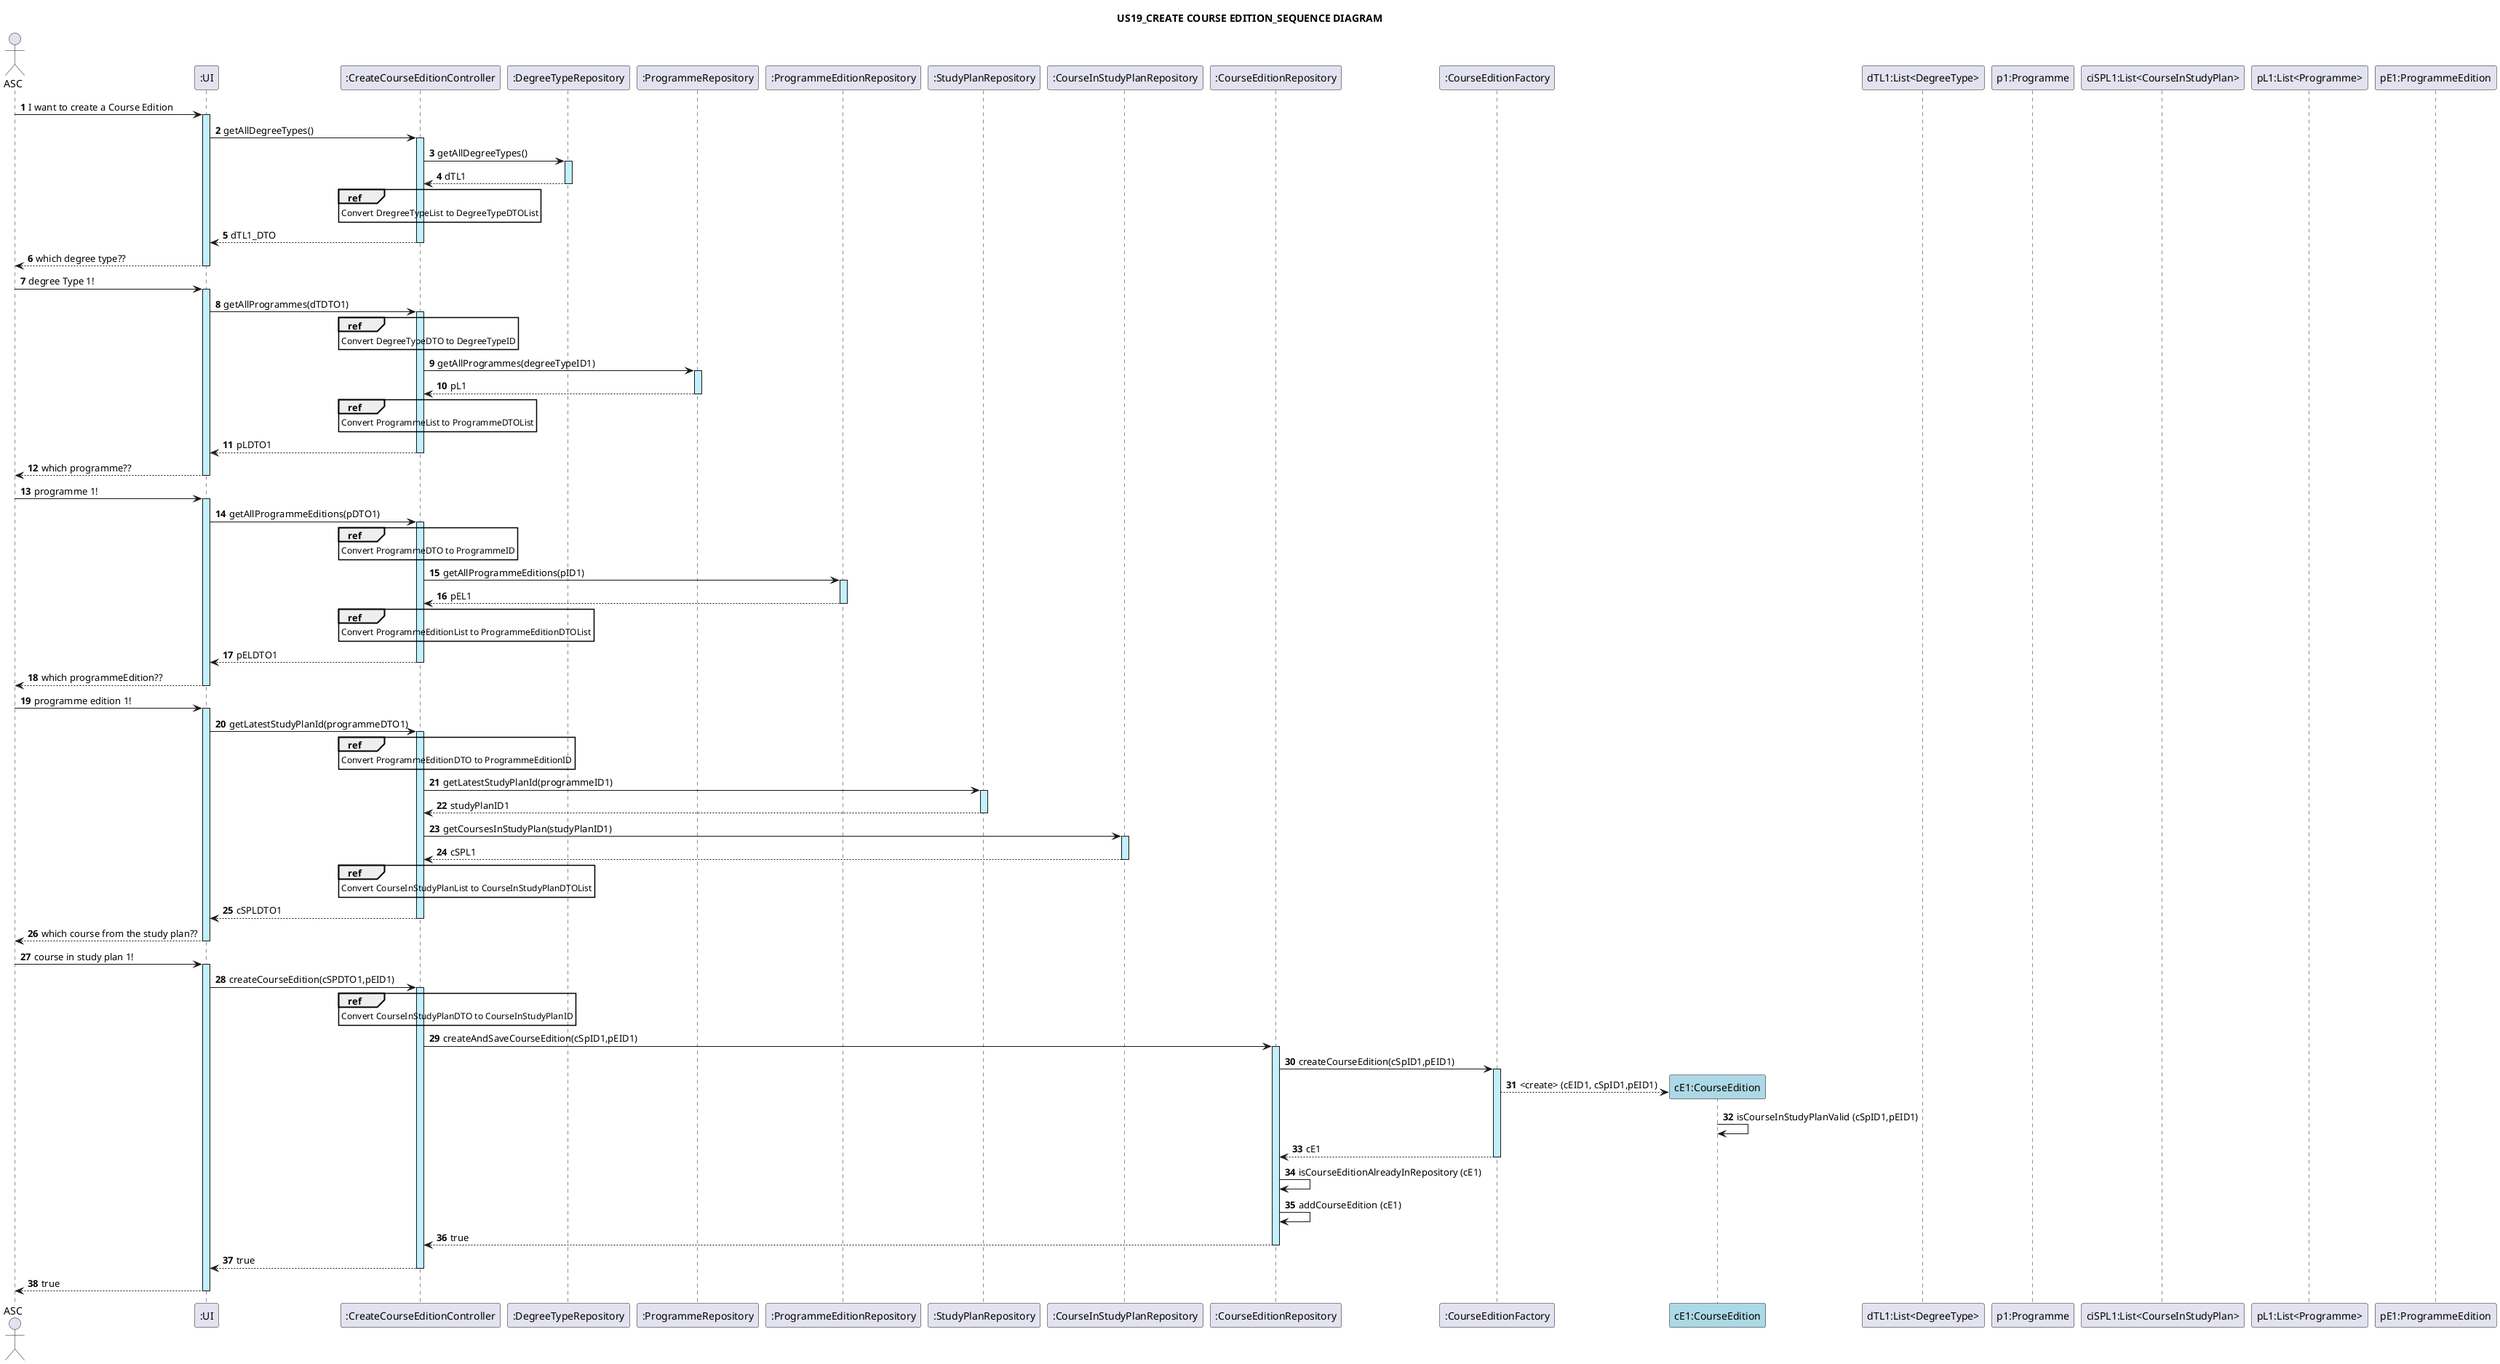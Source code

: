 @startuml
title: US19_CREATE COURSE EDITION_SEQUENCE DIAGRAM
autonumber

actor ASC
participant ":UI" as UI
participant ":CreateCourseEditionController" as CT
participant ":DegreeTypeRepository" as DTR
participant ":ProgrammeRepository" as PR
participant ":ProgrammeEditionRepository" as PER
participant ":StudyPlanRepository" as SPR
participant ":CourseInStudyPlanRepository" as CSPR
participant ":CourseEditionRepository" as CER
participant ":CourseEditionFactory" as CEF


ASC -> UI ++ #application :  I want to create a Course Edition
UI -> CT ++ #application: getAllDegreeTypes()
CT -> DTR ++ #application: getAllDegreeTypes()
DTR --> CT -- : dTL1
ref over CT
    Convert DregreeTypeList to DegreeTypeDTOList
end ref
CT --> UI -- : dTL1_DTO
UI --> ASC -- : which degree type??

ASC -> UI ++ #application :  degree Type 1!
UI -> CT ++ #application: getAllProgrammes(dTDTO1)
ref over CT
    Convert DegreeTypeDTO to DegreeTypeID
end ref
CT -> PR ++ #application: getAllProgrammes(degreeTypeID1)
PR --> CT -- : pL1
ref over CT
    Convert ProgrammeList to ProgrammeDTOList
end ref
CT --> UI -- : pLDTO1
UI --> ASC -- : which programme??

ASC -> UI ++ #application : programme 1!
UI -> CT ++ #application: getAllProgrammeEditions(pDTO1)
ref over CT
    Convert ProgrammeDTO to ProgrammeID
end ref
CT -> PER ++ #application: getAllProgrammeEditions(pID1)
PER --> CT -- : pEL1
ref over CT
    Convert ProgrammeEditionList to ProgrammeEditionDTOList
end ref
CT --> UI -- : pELDTO1
UI --> ASC -- : which programmeEdition??


ASC -> UI ++ #application : programme edition 1!
UI -> CT ++ #application: getLatestStudyPlanId(programmeDTO1)
ref over CT
    Convert ProgrammeEditionDTO to ProgrammeEditionID
end ref
CT -> SPR ++ #application: getLatestStudyPlanId(programmeID1)
SPR --> CT -- : studyPlanID1
CT -> CSPR ++ #application: getCoursesInStudyPlan(studyPlanID1)
CSPR --> CT -- : cSPL1
ref over CT
    Convert CourseInStudyPlanList to CourseInStudyPlanDTOList
end ref
CT --> UI -- : cSPLDTO1
UI --> ASC -- : which course from the study plan??


ASC -> UI ++ #application : course in study plan 1!
UI -> CT ++ #application : createCourseEdition(cSPDTO1,pEID1)
ref over CT
    Convert CourseInStudyPlanDTO to CourseInStudyPlanID
end ref
CT -> CER ++ #application : createAndSaveCourseEdition(cSpID1,pEID1)
CER -> CEF ++ #application : createCourseEdition(cSpID1,pEID1)


create "cE1:CourseEdition" as CE #lightblue
CEF --> CE : <create> (cEID1, cSpID1,pEID1)
CE -> CE : isCourseInStudyPlanValid (cSpID1,pEID1)
CEF --> CER -- : cE1
CER -> CER : isCourseEditionAlreadyInRepository (cE1)
CER -> CER : addCourseEdition (cE1)

CER --> CT --: true
CT --> UI --: true
UI --> ASC --: true

participant "dTL1:List<DegreeType>" as dTL1
participant "pL1:List<Programme>" as PL
participant "p1:Programme" as PG
participant "pID1:ProgrammeID" as PG
participant "ciSPL1:List<CourseInStudyPlan>" as CSPL
participant "pL1:List<Programme>" as PL
participant "pE1:ProgrammeEdition" as PE


@enduml